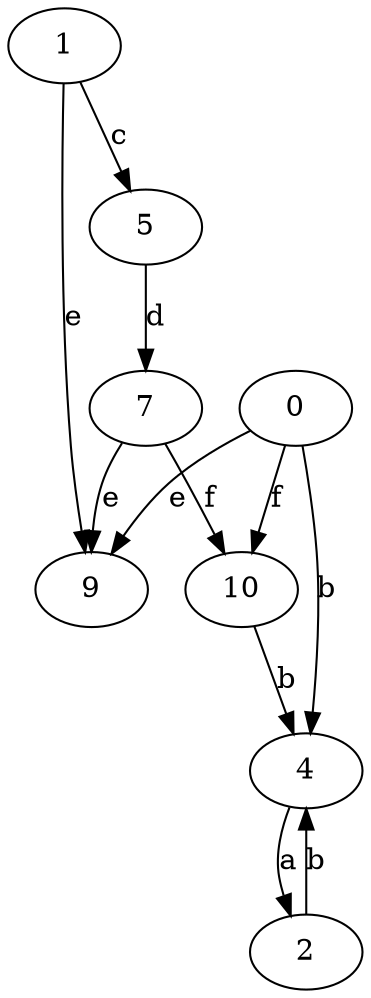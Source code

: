 strict digraph  {
1;
2;
0;
4;
5;
7;
9;
10;
1 -> 5  [label=c];
1 -> 9  [label=e];
2 -> 4  [label=b];
0 -> 4  [label=b];
0 -> 9  [label=e];
0 -> 10  [label=f];
4 -> 2  [label=a];
5 -> 7  [label=d];
7 -> 9  [label=e];
7 -> 10  [label=f];
10 -> 4  [label=b];
}
